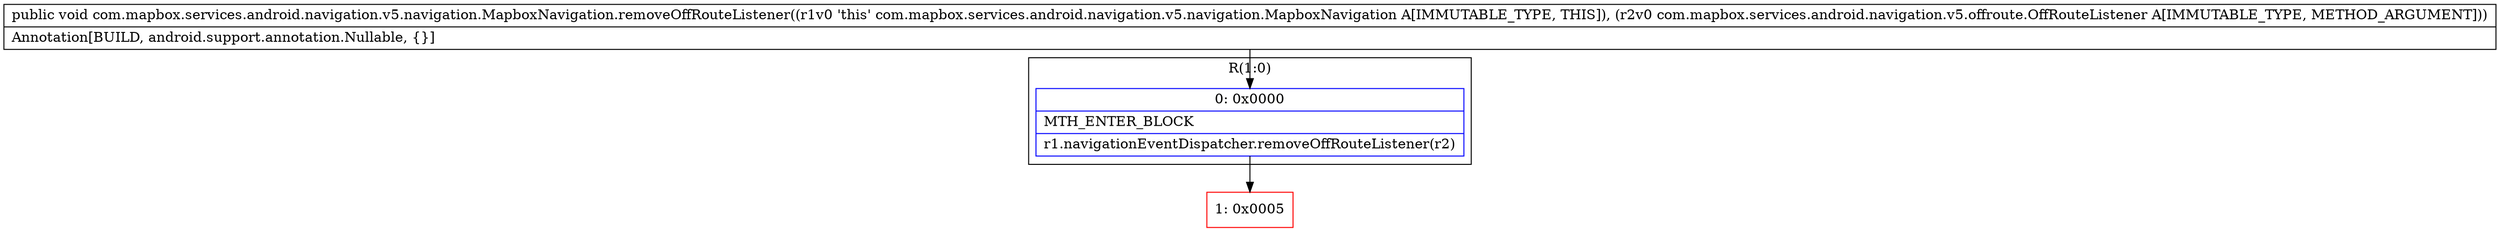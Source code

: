 digraph "CFG forcom.mapbox.services.android.navigation.v5.navigation.MapboxNavigation.removeOffRouteListener(Lcom\/mapbox\/services\/android\/navigation\/v5\/offroute\/OffRouteListener;)V" {
subgraph cluster_Region_2056736837 {
label = "R(1:0)";
node [shape=record,color=blue];
Node_0 [shape=record,label="{0\:\ 0x0000|MTH_ENTER_BLOCK\l|r1.navigationEventDispatcher.removeOffRouteListener(r2)\l}"];
}
Node_1 [shape=record,color=red,label="{1\:\ 0x0005}"];
MethodNode[shape=record,label="{public void com.mapbox.services.android.navigation.v5.navigation.MapboxNavigation.removeOffRouteListener((r1v0 'this' com.mapbox.services.android.navigation.v5.navigation.MapboxNavigation A[IMMUTABLE_TYPE, THIS]), (r2v0 com.mapbox.services.android.navigation.v5.offroute.OffRouteListener A[IMMUTABLE_TYPE, METHOD_ARGUMENT]))  | Annotation[BUILD, android.support.annotation.Nullable, \{\}]\l}"];
MethodNode -> Node_0;
Node_0 -> Node_1;
}

